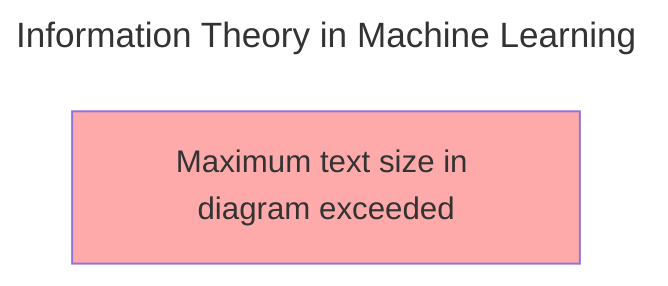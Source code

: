 ---
title: Information Theory in Machine Learning
description: This review gives a comprehensive study of application of information theory in Machine Learning methods and algorithms.
author: Srishti Saha
---

# Introduction
Information can be represented as bits. One bit of information allows us to choose between two equally probable, or equiprobable, alternatives. In other words, in a scenario with 2 equiprobable choices, if you get an instruction to choose one of the choices, that is one bit of information. Say, each instruction can be represented as a binary digit (0='choice 1' and 1='choice 2') then this binary digit provides you with one bit of information. In the case of 'n' sequential forks, with 'm' final choices (destinations), then m= 2^n^. In other words, n= log~2~m. Information is thus, an ordered symbol of sequences to interpret its meaning. 

Please note: A binary digit is the value of a binary variable, whereas a bit is an amount of information. A binary digit (when averaged over both of its possible states) can convey between zero and one bit of information.

By now, we know what information means. It is a mathematical representation of uncertainty. Let us now understand what information theory is. 

\begin{figure}[h!]
\centering
\includegraphics[width=0.65\textwidth]{./images/information_prob.png}
\caption{A binary symmetric channel showing probability of incorrect transmission of message given the transmitted symbol is x and the received symbol is y}
\end{figure}

When we transmit data, for instance, a string of bits, over a communication channel or any computational medium, there is a probability (say 'p') that the received message will not be identical to the transmitted message. An ideal channel is where this probability (p) is zero (or almost 0). However, most real world channels have a non zero probability 'f' of incorrect transmission of information and a probability of (1 minus f) that each bit of information will be transmitted correctly. Given this probability of error, one needs to find solutions to reduce the same in order to transmit information with minimum error. One can use the 'physical solution' where one needs to revamp the physical attributes of the communication channel, for instance the circuitry. However, this might increase the operational cost. An alternative solution is to update the system using 'information theory' and 'coding theory'. Under these solutions, we accept the given noisy physical channel in its current form. We then add communication systems to it so that we can detect and correct the errors introduced by the channel. This system normally comprises of an encoder and decoder. The 'system' solutions can help you design a reliable communication channel with the only additional cost of computations of an encoder and a decoder. While coding theory helps you design the appropriate decoder and encoder, information theory helps you define the quality of information or content you can transmit. It can help you study the theoretical limitations and potentials of a system. 

Information theory treats information as a physical entity, like energy or mass. It deals with theoretical analyses of how information can be transmitted over any channel: natural or man-made. Thus, it defines a few laws of information. Let us assume a basic system for information flow as follows:

\begin{figure}[h!]
\centering
\includegraphics[width=0.65\textwidth]{./images/information_channel.png}
\caption{Information Channel: A message (data) is encoded before being fed into a communication channel, which adds noise. The channel output has the encoded message with noise that is decoded by a receiver to recover the message.}
\end{figure}

There are a few laws on information that can be derived from the above channel:

* There is a definite upper limit, the channel capacity, to the amount of information that can be communicated through that channel. 
* This limit shrinks as the amount of noise in the channel increases. 
* This limit can very nearly be reached by judicious packaging, or encoding, of data.

Essentially, information theory entails two broad techniques:
1. Data Compression (source coding): More frequent events should have shorter encodings
2. Error Correction (channel coding): Should be able to infer encoded event even if message is corrupted by noise

Both these methods require you to build probabilistic models of the data sources. This is why information theory is relevant to machine learning and data analytics. It not only helps you measure the accuracy of information contained in a data source, but also helps you improve results of predictive models that might be built on this data. Before we study how information theory can be applied to, let us study a few basic terms.

# Few important terms of Information Theory and Machine Learning

## Codewords
Information theory represents data in the form of codewords. These codewords are representation of the actual data elements in the form of sequence of binary digits or bits. There are various techniques to map each symbol (data element) with the corresponding codeword. 

## Variable Length Codes
One traditional way of assigning codewords to data elements would be to assign codes with fixed lengths, or every data element gets assigned a code of the same code length. Let us look at a visual representation of the same. If we have 4 values of a given variable, say 'Discount type' with the following 4 values: 'Promotion', 'Priority Customer', 'Repeat buy' and 'None'. If we assume that the 4 types of discounts are equally probable, they can safely be mapped to codewords of equal length, say 00, 01, 10 and 11, as shown in the image below:

\begin{figure}[h!]
\centering
\includegraphics[width=0.35\textwidth]{./images/fixed_length_code.png}
\caption{Fixed Length Encoding: Every data element here is assumed to have equal likelhood of occurrence. Hence, every code word have equal and fixed length (i.e. 2)}
\end{figure}

Now, if we know that discounts under 'Promotion' are more frequent than the rest and have been assigned the following probability values.

\begin{figure}[h!]
\centering
\includegraphics[width=0.35\textwidth]{./images/variable_length_code1.png}
\caption{Varying probabilities of each data element indicating the likelihood of occurrence of the event}
\end{figure}

We can then, design codes weighted according to these probability values. We design the code to reduce the total length of the message. Since one would transmit the most frequent terms (data elements) most number of times, you would want to associate the least length with the most frequent term. Hence, we design a code with the least number of bits for the most frequent data element. Let us look at an example of the same. 

\begin{figure}[h!]
\centering
\includegraphics[width=0.65\textwidth]{./images/variable_length_code2.png}
\caption{Variable Length Encoding: Every data element has been mapped to a sequence of binary codes of varying length according to the probability of occurrence}
\end{figure}

This variable-length code will now represent each data element in a unique and exclusive manner. Moreover, if you consider the vertical axis to visualize the probability of each word, p(x), and the horizontal axis to visualize the length of the corresponding codeword, L(x), let us compute the area covered by the encoding. This amounts to 1.75 bits, which is a reduction from a fixed-length encoding of 2 bits each for all the above terms. The fixed-length encoding would amount to 2 bits. 

## Optimal Encoding
The most optimal encoding has to strike a balance between the length of the message and the cost of the codeword. Let us look at how one affects the other. The cost of buying a codeword of length 0 is 1. This is because you are buying all possible codewords, and hence, if you want to have a codeword of length 0, you can’t have any other codeword. The cost of a codeword of length 1, like "0" or "1", is (1/2) because half of possible codewords start with "0" or "1" respectively. The cost of a codeword of length 2, like “01”, is (1/4) because a quarter of all possible codewords start with “01”. __In general, the cost of codewords decreases exponentially with the length of the codeword.__

Refer to the image below:
\begin{figure}[h!]
\centering
\includegraphics[width=0.65\textwidth]{./images/optimal_encoding1.png}
\caption{Cost of a codeword as a function of the length of the codeword}
\end{figure}

We know that the average length of the total code string is the function of the probability of each word and the length of the corresponding codeword. It can be represented as $p(x)*L(x)$. This average length contribution is related to the cost through the length of the codeword. The amount we pay decides the length of the codeword. The length of the codeword controls how much it adds to the average message length. We can picture the two of these together in the following way:

 \begin{figure}[h!]
\centering
\includegraphics[width=0.65\textwidth]{./images/optimal_encoding2.png}
\caption{Relationship between Average Length Contribution and Cost of the Codeword}
\end{figure}

Thus, we can clearly establish that shorter codewords cost higher and vice versa. 

\begin{figure}[h!]
\centering
\includegraphics[width=0.85\textwidth]{./images/optimal_encoding3.png}
\caption{Costs of long and short codewords}
\end{figure}

## Shannon Information Content
Let us consider a set of discrete random variables 'X' which contains a possible set of events {$a_{i}$} where 'i' represents the range of elements contained in the set 'X'. Shannon Information Content or Information Content is the measure of information contained in the event: $X=a_{i}$. Information content actually quantifies the surprisal of each outcome of any experiment. Higher the surprisal of an outcome, higher is the information content.

Thus, the information you can gain when an event occurs which had some probability value associated with it, can be represented as:
\begin{align}
\tag{1}
h(X=a_{i})= log_{2}(1/p(X=a_{i})) 
\end{align}

The above equation will show that as the value of probability 'p' increases, the information content decreases. You get a curve that looks something like this:
\begin{figure}[h!]
\centering
\includegraphics[width=0.85\textwidth]{./images/self_info.png}
\caption{The information content function versus probability values}
\end{figure}
The information content is measured in bits. It is also known as *self information*.

## Entropy
While designing an optimal codeword for our data elements above, we see that the average length contribution of a message and the cost of the same line up well. In other words, the height of the rectangle denoting the average length contribution of messages is almost equal to the maximum height of the exponential curve denting the cost of the codeword. Thus, if we slightly increase the length of the codeword, the message length contribution will increase in proportion to its height at the boundary, while the cost will decrease in proportion to its height at the boundary.
\begin{figure}[h!]
\centering
\includegraphics[width=0.65\textwidth]{./images/entropy1.png}
\caption{Proportionality of cost with the height of the message length contribution}
\end{figure}

We can also say that the cost to make the codeword for a data element 'a' shorter is p(a). Now, let us generalize this to any message 'X'. For a message 'X' with the likelihood of occurrence $p(X)$, the cost can be approximated as $p(X)$ too. We also know that the cost of a message of length 'L' is $1/2^L$. If we invert this to obtain the length of a message that costs a given amount (cost), we get: $L= log(1/cost)$. If we substitute the value of cost by $p(X)$, we derive 'L' as $log(1/p(X))$. Thus, the length of a message 'X' can be denoted in terms of its probability in the following equation:

\begin{align}
L(X)= log_{2}(1/p(X))
\end{align}

As we discussed earlier, there is a limit to how short an average message can get to communicate events effectively, from a particular probability distribution 'p' of events 'X'. This limit, the average message length using the best possible code, is called the entropy or Shannon entropy of 'p', $H(X)$. In other words, entropy is a measure of unpredictability of the state (X), or equivalently, of its average information content. The formula to represent entropy is as follows:

\begin{align} \label{eq:2}
H(X)= \sum_{X} p(X)log_{2}(1/p(X))
\end{align}

$H(X)$ can also be denoted by $H(p)$ where 'p' is the vector containing probabilities of each of the discrete events. Entropy is measured in bits too.

## Conditional Entropy
The average uncertainty about the output value (say 'Y') given an input value ('X') is the conditional entropy $H(Y|X)$. Here,  $H(Y|X)$ is,
‘the residual uncertainty (entropy) of 'Y' given that we know the value of 'X'’. Let us assume a channel with noise $\eta$ and input 'X' and output 'Y'. In this case, $H(Y|X)$ can also be represented as $H(\eta)$. It can be represented in the following form:

\begin{align}
H(Y|X)= \sum_{x \in X} p(x) \sum_{y \in Y}p(y|x)log_{2}(1/p(y|x)) 
\end{align}

The above equation can further be condensed into the following form:

\begin{align} \label{eq:4}
H(Y|X)= \sum_{x \in X, y \in Y} p(y,x) log_{2}(1/p(y|x))
\end{align}

You could modify this equation for a given value of the input, say $X = a_{i}$ in the following manner:

\begin{align}
H(Y|X=a_{i})= \sum_{y \in Y} p(y,x=a_{i}) log_{2}(1/p(y|x=a_{i}))
\end{align}

## Cross Entropy or Joint Entropy
If X and Y are discrete random variables and p(X,Y) is the value of their joint probability distribution at (, y), then the joint entropy or cross entropy of X and Y is:

\begin{align}
H(Y,X)= \sum_{x \in X, y \in Y} p(y,x) log_{2}(1/p(y,x))
\end{align}

Let's say you have two discrete distributions: p(x) and q(x) with common elements. One way of defining cross entropy would be:
the average length of code for communicating an event from one distribution with the optimal code for another distribution is called the cross-entropy. It can be represented so:
\begin{align}
H_{p}(q)= \sum_{x} q(x) log_{2}(1/p(x))
\end{align}

For continuous distributions, you can simply replace the discrete summation with integral functions. Cross-entropy is an important measure. It gives us a way to show how different two probability distributions are. The more different the distributions 'p' and 'q' are, the more the cross-entropy of 'p' with respect to 'q' will be bigger than the entropy of 'p'.

## Mutual Information
Let us consider a channel with inputs 'x', output 'y' and noise $\eta$. 
\begin{figure}[h!]
\centering
\includegraphics[width=0.55\textwidth]{./images/channel_mutual_info.png}
\caption{Channel design demonstrating an ideal communication channel}
\end{figure}

In the above channel $H(x)$ and $H(y)$ are the marginal entropies of the inputs and outputs respectively. $H(x|y)$ and $H(y|x)$ are the conditional entropies of the inputs given the outputs and vice versa respectively. We can now derive mutual information from this system. The mutual information $I(x, y)$ between two variables, such as a channel input 'x' and output 'y', is the average amount of information that each value of 'x' provides about 'y'. It can represented so:

\begin{align}
I(x, y) = H(y)- H(y|x) = H(y) − H(\eta) = H(x)+H(y)−H(x,y)
\end{align}

In terms of 2 two random variables 'X' and 'Y' , whose joint distribution is defined by $p(X,Y)$, mutual information can be represented in the following form:
\begin{align} \label{eq:9}
I(X, Y)=  H(Y)- H(Y|X)=\sum_{x \in X, y \in Y} p(x,y) log_{2}(p(x,y)/p(x)p(y))
\end{align}

Another metric that can be derived from the mutual information is the **variation of information**. The variation of information is the information which isn’t shared between these two variables ('x' and 'y'). We can define it like so:

\begin{align}
V(x,y)=H(x,y)−I(x,y)
\end{align}

The variation of information between two variables is zero if knowing the value of one tells you the value of the other and increases as they become more independent.

## Conditional Mutual Information
The conditional mutual information is defined as the expected value of the mutual information of two random variables given the value of a third. For random variables X, Y, and Z, it can be represented as $I(X;Y|Z)$. Let us look at a representation of these three variables in the form of a Venn diagram:
\begin{figure}[h!]
\centering
\includegraphics[width=0.45\textwidth]{./images/multivariate_info.png}
\caption{Channel design demonstrating an ideal communication channel}
\end{figure}

Mathematically, it can be defined as:
\begin{align}
I(X;Y|Z)=\sum_{z \in Z} p_{Z}(z) \sum_{x \in X} \sum_{y \in Y}p_{X,Y|Z}(x,y|z) log(p_{X,Y|Z}(x,y|z)/(p_{X|Z}(x|z)p_{Y|Z}(y|z))) 
\end{align}

This can be simplified to:

\begin{align} \label{eq:12}
I(X;Y|Z)=p_{X,Y,Z}(x,y,z)log((p_{Z}(z)p_{X,Y,Z}(x,y,z))/(p_{X,Z}(x,z)p_{Y,Z}(y,z)))
\end{align}

The above entity is greater than '0' for discrete, jointly distributed random variables X, Y and Z. The above probability mass functions represented by 'p' can be evaluated using conventional definitions of probability.

## Multivariate mutual information
Multivariate mutual information (MMI) or Multi-information is the amount of information about Z which is yielded by knowing both X and Y together is the information that is mutual to Z and the X,Y pair, written as $I(X,Y;Z)$. In the above Venn diagram, it is the central part of the diagram. Mathematically, a general form of multi-information can be represented as a sum of entropies:
\begin{align}
I(X_{1};X_{2};.....;X_{n})= - \sum_{T \subseteq (1,2,...,n)}(-1)^{|T|}H(T)
\end{align}

Positive MMI is typical of common-cause structures. For example, clouds cause rain and also block the sun; therefore, the correlation between rain and darkness is partly accounted for by the presence of clouds, $I(rain;dark|cloud) \le I(rain;dark)$. The result is positive MMI $I(rain;dark;cloud)$. A condition where $I(Y;Z|X) \ge I(Y;Z)$ indicates a negative MMI $I(X;Y;Z)$.

## Channel Capacity
The measure channel capacity basically helps us answer how fast can we transmit information over a communication channel. One of the most common and convenient channels used is the *additive channel*. This channel adds noise ($\eta$) to the encoded input values as they pass through the channel, so that the channel output is a noisy version 'y' of the channel input 'x'. It looks something like this:
$$y=x+\eta$$
The channel capacity 'C' is the maximum amount of information that a channel can provide at its output about the input. It is often represented as:

\begin{align} \label{eq:14}
C=max(I(x,y))
\end{align}

where $(I(x,y))$ is the mutual information of the inputs and the output.

The rate at which information is transmitted through a channel can be determined using the entropies of three variables: 

1. the entropy $H(x)$ of the input, 
2. the entropy $H(y)$ of the output,  
3. the entropy $H(\eta)$ of the noise in the channel. 

A output entropy is high then this provides a large potential for information transmission. It depends on the input entropy and the level of noise. If the noise is low, then the output entropy can be as close to the channel capacity. his further explains and reinforces equation \ref{eq:12}.However, channel capacity gets progressively smaller as the noise increases. Capacity is usually expressed in bits-per-usage (bits per output), or bits-per-second (bits/s). The **Shannon-Hartley theorem** states that the channel capacity (C) is given by:

\begin{align}
C = B log_{2}(1 + S/N)
\end{align}

Here, $(S/N)$ is the signal-to-noise ratio of the channel. 'B' is the bandwidth of the channel in Hertz and C is represented in bits-per-second. 

## Information Divergence
Information divergence is a measure of dissimilarity of content of two probability distributions. This is a general concept that is used across various domains to compare distributions and the information content of the same. In a lot of machine learning objectives, it can be used as an approximation of the form $x \sim \mu$, where $x > 0$ is the observed data (input) and $\mu$ is the approximation given by the model.

There is a large variety of information divergences. Most of them are distance metrics. We are covering one of them in the next section. 

## Relative entropy or Kullback–Leibler divergence
KL divergence stands for Kullback-Leibler divergence. If we have two distributions $p(x)$ and $q(x)$, defined for the same set of events, KL divergence helps you determine the difference between these distributions. It is closely related to relative entropy, and information divergence. It is a non-symmetric measure of the difference between two probability distributions. This means that the divergence of $q(x)$ from $p(x)$, denoted by $D_{KL}(p||q)$ or $D_{KL}(p(x), q(x))$, is a measure of the information lost when q(x) is used to approximate p(x). It implies that $D_{KL}(p(x), q(x))!= D_{KL}(q(x), p(x))$. For two discrete distributions, such that $p(x)>0$ and $q(x)>0$, it can be represented in the following way:

\begin{align}
D_{KL}(p(x), q(x))=D_{KL}(p||q)= H(p,q)-H(p)= \sum_{x}p(x)log(p(x)/q(x)) 
\end{align}

Thus, KL divergence or relative entropy measures the expected number of extra bits required to code samples from $p(x)$ when using a code based on $q(x)$, instead of using a code based on $p(x)$. Since KL divergence is a measure of dissimilarity or a distance, it is closely related to cross entropy and mutual information. If you remember from the last section, 'variation of information' quantifies the notion of distance, between different variables. However, it differs slightly from KL divergence. 

KL divergence gives us a distance between two distributions over the same variable or set of variables. In contrast, variation of information gives us distance between two jointly distributed variables. KL divergence talks about divergence between distributions, while variation of information does the same within a distribution.

KL divergence is not a symmetric measure (i.e. $D_{KL}(p(x), q(x))!= D_{KL}(q(x), p(x))$), we get two objective functions to optimize while approximating p(x) in a loss-less manner efficiently. These functions are:

1. Minimizing the **forward KL divergence**: $arg min_{\theta} D_{KL}(P||Q_{\theta})$
2. Minimizing the **reverse KL divergence**: $arg min_{\theta} D_{KL}(Q_{\theta}||P)$

Both the above optimization functions actually cause different types of approximations. Let us look at each one of them in a little detail:

### Forward KL
Let us start with the base equation of Forward KL:
\begin{align}
arg min_{\theta} D_{KL}(P||Q_{\theta})
\end{align} 

Let us start expanding equation \ref{eq:14}. On substituting the value of KL divergence, with its expansion from equation \ref{eq:12}:
$$arg min_{\theta} D_{KL}(P||Q_{\theta}) = \mathbb{E}_{x\sim P}[log(1/q(X))]+ \mathbb{E}_{x\sim P}[log(1/p(X))]$$
This can also be written as:

\begin{align}
arg min_{\theta} D_{KL}(P||Q_{\theta}) = \mathbb{E}_{x\sim P}[log(1/q(X))]- H(p(X))
\end{align} 

In the above equation, the first element is the cross entropy between P and Q (also denoted by H(p,q) while the second element $H(p(X))$ is the entropy of 'P'(also represented as $\mathbb{E}_{x\sim P}[-log(p(X))]$). Since the entropy of $p(X)$ is fixed the final equation takes the following form:
\begin{align}
arg max_{\theta} D_{KL}(P||Q_{\theta}) = \mathbb{E}_{x\sim P}[log(1/q(X))]
\end{align} 

The above equation looks similar to the maximum likelihood estimation objective in machine learning exercises. This objective will sample points from p(X) and try to maximize the probability of occurrence of these points under q(X). **mean-seeking behaviour**, because the approximate distribution Q *must* cover all the modes (frequent events) and regions of high probability in P.
In short, **"Wherever P has high probability, Q must also have high probability."**Let us look at an example of an approximate distribution for the same:
\begin{figure}[h!]
\centering
\includegraphics[width=0.55\textwidth]{./images/forward_kl.png}
\caption{Approximate distribution for minimization of forward KL divergence}
\end{figure}

In the above diagram, the approximate distribution Q centers itself between the two modes of P, so that it can have high coverage of both. The 'forward KL divergence' optimization technique does not penalize Q for having high probability mass where P does not.

#### Application of forward KL divergence
Now, in supervised learning techniques employing 'empirical risk minimization', we use a dataset of samples $D={(x_{i},y_{i})}$ from some ground-truth data distribution $P(x,y)=P(x)P(y|x)$. In supervised learning we aim to learn a model that maps data elements X to Y in the following manner: $f:X→Y$. This model should eventually minimize the empirical risk of the model, which is determined by a parameter defining loss of information, also called *loss function"" $L(f(x),y)$. A loss function is a mapping function that associates an event to a real number or a value with some "cost". We will talk about the loss functions in detail later. We need to optimize the loss function (reduce the cost) over some distribution of models $f_{\theta}$. This creates an optimization objective function as follows:

\begin{align}
arg min_{\theta} \mathbb{E}_{(x,y)\sim D}[L(f_{\theta}(x),y)] 
\end{align}
Optimizing this objective is equivalent to minimizing the divergence from an approximate distribution($Q_{\theta}$) to the true data distribution($P$). This concept can be extended to both regression and classification in the following ways:

1. Regression with Mean-Squared Error Loss: In regression, one of the significant loss functions is the mean-squared error. We aim to reduce the loss in order to get the most accurate predictions. If the distribution of your estimations can be represented as $q_{\theta}(y|x)$ which is normally distributed. The negative log-likelihood of this normal distribution can be defined as: $-log(q_{\theta})= (-1/2)||y-f_{\theta}(x)||^{2} + C$, where $f_{\theta}(x)$ are the results from the regression function and $y$ are the actuals. Minimizing the negative log-likelihood of this normal distribution is hence, equivalent to the mean-squared error loss.

2. Classification with Cross Entropy Loss: In this case, the approximate distribution (Q) is the result of the classification model. It is represented as a discrete event distribution parameterized by a probability vector (probability of an event belonging to a particular class). In classification you aim to reduce the cross entropy loss(or log loss) of the predicted results against the ground-truth.  

The above logic can be applied to any loss function. This way, we can improve the accuracy of the machine learning models. This concept is widely applied to supervised learning techniques. 

### Reverse KL
Let us start with the base equation of Reverse KL:
\begin{align}
arg min_{\theta} D_{KL}(Q_{\theta}||P)
\end{align} 

The equation for reverse KL can be written as:
$$arg max_{\theta} D_{KL}(Q_{\theta}||P) = \mathbb{E}_{x\sim Q_{\theta}}[log(p(X))]+ H[Q_{\theta}]$$
The above equation will sample points from Q and try to maximize the probability of these points under P. The entropy term encourages the approximate distribution to be as wide as possible. A good approximation under the reverse KL objective thus satisfies the below condition: **"Wherever Q has high probability, P must also have high probability."**

It is known as the **mode-seeking behaviour** because any sample from the approximate distribution Q *must* lie within a mode of P (since it's required that samples from Q are highly probable to occur under P). Let us look at an approximate distribution to visualize the same.
\begin{figure}[h!]
\centering
\includegraphics[width=0.55\textwidth]{./images/reverse_kl.png}
\caption{Approximate distribution for minimization of reverse KL divergence}
\end{figure}
As we see here,  the approximate distribution essentially encompasses the right mode of P. The reverse KL divergence does not penalize Q for not placing probability mass on the other mode of P.

#### Application of reverse KL divergence
Reverse KL divergence finds its application in reinforcement learning. The maximum-entropy reinforcement learning objective which is used in reinforcement learning models uses this principle extensively.

## Differential Entropy
While applying statistics to information theory, we come across a concept of maximum entropy probability distributions. Let us begin with a binomial event of flipping a coin. If a random variable 'X' represents the toss of a fair coin we have, $P(X=H)=p$ and $P(X=T)=(1−p)$ with $p\in [0,1]$. If we were to compute the entropy of all possible probability values, we will obtain a distribution.

## Loss functions
Loss functions are basically just objective functions that are applied to a lot of machine learning models. The functions take from the concepts of information theory. While a lot of loss functions are designed on the basis of information content or the entropy of datasets, there are a few others that use simple mathematical operations to measure the accuracy and performance of machine learning models. Let us refer to this image below:
\begin{figure}[h!]
\centering
\includegraphics[width=0.45\textwidth]{./images/loss_functions.png}
\caption{Some key loss functions in classification and regression models}
\end{figure}

Let us talk about a few loss functions in detail.

### Cross Entropy Loss and Log Loss
To understand the definition and application of this loss function, let us first understand that it is used in classification problems. This entropy-based loss function is widely used to measure the performance of classification algorithms that give the probability of a record belonging to a particular class as an output. Cross entropy is the more generic form of another loss function, called the **logarithmic loss** or log loss, when it comes to machine learning algorithms. While log loss is used for binary classification algorithms, cross-entropy serves the same purpose for multiclass classification problems. In other words, log loss is used when there are 2 possible outcomes and cross-entropy is used when there are more than 2 possible outcomes.

These loss functions quantify the price paid for the inaccuracy of predictions in classification problems by penalizing false classifications by taking into account the probability of classification. The generic equation of cross entropy loss looks like the following:
\begin{align} \label{eq:22}
CrossEntropyLoss= -(1/N) \sum_{i=1}^{N} \sum_{j=1}^{M} y_{ij} log_{2} p_{ij}
\end{align} 

Here, ‘M’ is the number of outcomes or labels that are possible for a given situation and 'N' is the number of samples or instances in the dataset. ‘$p_{ij}$’ is the model’s probability of assigning label 'j' to instance 'i' and '$y_{iy}$' depicts the outcome of the i-th instance with respect to the possible labels (j). Now, if you see the equations looks similar to the cross entropy equation above. Let us take an example for the same.

Let us assume a problem statement where one has to predict the range of grades a student will score in an exam given his attributes. If there are three possible outcomes: High, Medium and Low represented by [(1,0,0) (0,1,0) (0,0,1)]. Now, for a particular student, the predicted probabilities are (0.2, 0.7, 0.1). This indicates the predicted range of scores will most likely be ‘Medium’ as the probability is the highest there. Hence, the cross-entropy loss would be given as $-(((0)*log2(0.2)) + ((1)*log2(0.7)) + ((0)*log2(0.1)))=0.5145$.

The equation for cross-entropy loss (equation \ref{eq:22}) can be converted into log loss, by accounting for only two possible outcomes. Thus the formula looks something like this:

\begin{align}
LogLoss= -(1/N) \sum_{i=1}^{N} (y_{i}log_{2}p_{i} + (1-y_{i})log_{2}(1-p_{i}))
\end{align}
Following the same conventions as equation \ref{eq:1}, here $y_{i}$ depicts the outcome (the class) of the i-th instance. $p_{i}$ is the probability (outcome of the classifier) of the i-th instance assuming the value ‘$y_{i}$’. So if $y_{i}$ assumes the value '1', $(1-y_{i})$ would be equal to 0: the two classes of a binary classification problem. 

We have already spoken about **KL divergence** as a loss function for both regression and classification problems. Let us look at a few other loss functions.

### Focal Loss
Focal loss is an improvement of cross-entropy loss often used for object detection and neural networks. In problems like object detection, a major issue is caused by class imbalance due to the presence of large number of easily-classified background examples. Focal loss is one such loss function that tries to accommodate for this class imbalance. 
\begin{align}
FL(p_{t})=(1-p_{t})^{\gamma}log_{2}(p_{t})
\end{align}
Here, $p_{t}$  is defined the following way:

$$p_{t}= p: when(y=1); (1-p):otherwise $$ 
This basically indicates the two possible outcomes of a binary classifier.

This loss function is a dynamically scaled log loss function, where the scaling factor $(1-p)^{(\gamma)}$ decays to zero as confidence in the correct class increases. This scaling factor can automatically down-weight the contribution of easy examples (examples present in large numbers) during training and rapidly focus the model on hard examples (sparse examples). Focal loss enables the user to train a high-accuracy, one-stage detector that significantly outperforms the alternatives of training with hard example mining. Focal loss can be depicted used the below graph:

\begin{figure}[h!]
\centering
\includegraphics[width=0.45\textwidth]{./images/focal_loss.png}
\caption{Focal loss adds a scaling factor to standard cross entropy loss}
\end{figure}

Here, we see that the focal loss function adds a factor $(1-p_{t})^{\gamma}$ to the standard binary loss function. The relative loss for well-classified easy examples (having $(p_{t}>0.5)$) is reduced for all ${\gamma>0}$. As the value of $\gamma$ increases this loss further reduces towards the tail of the plots. In the above curve, the line corresponding to $(\gamma=0)$ represents the cross entropy (CE) loss or more specifically, the log loss function.

There are several other functions that use probability-based concepts, not necessarily based on entropy and information content. You can explore their use and application according to your requirements and the kind of model you are trying to evaluate.

## Learning Rate
Learning rate, also called step-size, is a model-hyperparameter that tells us how to adjust the weights of our model network with respect to the loss gradient function. This concept comes from the optimization functions we saw previously. When applied to machine learning, learning rate helps determine how to change the parameters of a model for it to converge the best, or have the most accuracy. In other words, if we have a hypothesis or model represented in the following manner:

\begin{align}
h_{\theta}= \theta_{0}+\theta_{1}x
\end{align}
We have to alter the weights $(\theta_{0},\theta_{1})$ so that the above equation best estimates $h_{\theta}$. We thus apply the gradient descent (partial derivative) operation here and find the following relationship between the old and new weights:
$$new_weight = existing_weight — learning_rate * gradient$$
More precisely, it can be represented in the following manner:

\begin{align} \label{eq:26}
\theta_{1}:=\theta_{1}-\alpha(\delta J(\theta_{1})/\delta\theta_{1})
\end{align}
In the above equation '$\alpha$' is the learning rate. This basically depicts to what extent the newly acquired information about a dataset or a model overrides old information. The aim is to arrive at an optimal learning rate. This is because an optimal learning rate will give the best performance of the model i.e. least loss of information.
\begin{figure}[h!]
\centering
\includegraphics[width=0.45\textwidth]{./images/learning_rate1.png}
\caption{Effect of learning rate on loss function of a model}
\label{fig:lr1}
\end{figure}

As we see above (\ref{fig:lr1}), the learning rate cannot be set either be too high or too low. This is because, with a very high learning rate, the next point in the equation \ref{eq:26} above will perpetually bounce haphazardly across the minima of the curve (refer to 
\ref{fig:lr2} below). With the value of $\alpha$ too low, it might take too much time trying to converge the model. This will cost you computational power and time. 
\begin{figure}[h!]
\centering
\includegraphics[width=0.65\textwidth]{./images/learning_rate2.png}
\caption{Effect of learning rate on gradient descent of a model}
\label{fig:lr2}
\end{figure}

## Information Gain
Information Gain is a key concept of information theory that applies significantly to machine learning. While building a machine learning model on an existing dataset, there are several attributes or fields that contribute to the information content of the dataset and thus the accuracy of the model. The addition or removal of these features can alter the performance of the model. 

Information gain is the amount of information or entropy that is gained by knowing the value of the attribute. This is given by calculating the difference of the entropy of the distribution after the attribute is added from the entropy of the distribution before it. It basically measures how much “information” a feature gives us about the class. The largest information gain is a desirable state. Often, information gain is a key concept used in building *decision trees*. Decision Trees algorithms always try to maximize information gain. Information gain of a dataset can be represented by the following formula:

\begin{align} \label{eq:27}
InformationGain= entropy(Parent Dataset)- [Weighted Average]*(entropy(Child Dataset))
\end{align} 

Information Gain is largely used in decision tree models to define the rules and make the necessary splits at each stage.

## Information Bottleneck Method
The *Information Bottleneck* (IB) method is a technique of maximization of information that has a lot of applications across various fields. In machine learning, it is used in dimensionality reduction, clustering and even in deep learning. Let us first look at how this principle works.

Suppose you have a system with input $x\in X$ and a corresponding output (or another signal) such that $y\in Y$. We first start with computing how much information X gives about Y. This would be the mutual information $(I(X,Y))$. The mutual information should be a positive variable (i.e. Y must not be independent from the original signal X). Now, we need to encode and find a short code $(X_{E})$ for $X$ such that the relevant information about $Y$ is preserved to its maximum capacity. This is the Information Bottleneck (IB) method. IB method attempts to minimize the quantity $I(X, X_{E})$ to gain maximum compression while maximizing the mutual information $I(X_{E},Y)$. Here, $X_{E}$ is the information bottleneck. 

The information between these variables can be best represented in the following manner:
\begin{align}
I(X_{E},Y)=\sum_{y \in Y}\sum_{x_{E}\in X_{E}}p(y,x_{E})log(p(y,x_{E})/(p(y)p(x_{E})))\le I(X,Y)
\end{align}
This is because most real-world compression systems are lossy compressions. Lossy compressions cannot convey more information than the original data (X). In this process, there is a trade-off between *compressing the representation* and *preserving meaningful information*. There is no single right solution for the trade-off. We are looking for a solution that keeps a fixed amount of meaningful information about the relevant signal 'Y' while minimizing the number of bits from the original signal 'X' (maximizing the compression). The solution to the same is as follows:

\begin{align}
min_{p(X_{E}|X)}[(I(X,X_{E}))-(\beta(I(X_{E},Y)))]
\end{align} 

Here $\beta$ is the Lagrange multiplier attached to the constrained meaningful information while maintaining the normalization of the mapping $p(X_{E}|X)$ for every $x$. $\beta$ reflects the trade-off between compression and preservation of mutual information. 

### Application of IB method in Machine Learning

1. Information Bottleneck method can widely be used in **dimensionality reduction**. This is because we need to compress the base dataset into its most concise form i.e. reduce the dimensions (attributes) in a dataset so as to retain the maximum information contained in the base dataset. We need to strike a balance between the number of attributes in the dataset and the information those attributes carry collectively.
2. IB method also finds its application in **clustering**. Clustering is viewed as lossy data compression because the identity of individual points is replaced by the identity of the cluster to which they are assigned.  Information theory is relevant in this context as two points can be clustered together if this merger does not lose too much information about the relevant variable. For instance, you can improve the performance of K-means clustering to converge at the best possible clusters with maximum information using the minimization constraint as defined in equation \ref{eq:27}.
3. IB method can also be used in another specific case of clustering i.e. **topic modelling and document summarization and clustering**. For this, it first generates a partitioning of the words (with encoded words: $p(W_{E}|W)$), which is supposed to preserve information about the documents. Then, the original
document representation is replaced by a representation based on the word-clusters. Then, a partitioning of the documents $p(D_{E}|D)$ is found that preserves information about the words.

## Rate Distortion Theory
In information theory, rate distortion theory describes lossy data compression i.e. the method of compressing data to the minimum number of bits such that it can be reconstructed at the other end of the channel. Rate distortion theory helps determine the minimal number of bits per symbol, as measured by the rate $R$, that should be communicated over a channel, so that the source (input signal) can be approximately reconstructed at the receiver (output signal) without exceeding an expected distortion $D$.

In the most conventional cases, distortion is measured as the expected value of the square of the difference between input and output signal (i.e., the mean squared error). Let us consider a channel consisting of an encoder and a decoder.
\begin{figure}[h!]
\centering
\includegraphics[width=0.45\textwidth]{./images/Rate_distortion.png}
\caption{Rate distortion encoder and decoder }
\end{figure}

Here, $X$ is the input and $Y$ is the encoded output. The decoder transforms this signal $Y$ into $\hat X$ or $X'$. In the above channel, we can define distortion measures or functions in two common ways: 

* Hamming Distortion

\begin{align}
d(X,\hat X)= 0: if X=\hat X; else =1: if X\neq \hat X
\end{align}

* Squared-error Distortion

\begin{align}
d(X,\hat X)= (X- \hat X)^2
\end{align}

# Information Theory in Feature Engineering
Knowledge discovery is a process that helps you engineer features or attributes in a base dataset to improve the performance of the machine learning models. Information theory has a lot of 'information measures' or metrics that can help you evaluate the importance and relevance of each new attribute that you develop. For instance, if you develop new attributes in a dataset, you should use measures like mutual information and conditional entropy to evaluate how significant an explanatory variable is with respect to the target or the dependent variable. 

We have already seen in the sections above that conditional entropy determines how two variables are correlated. If $H(Y|X=x_{i})$ represents the conditional entropy of a variable 'Y' given $X=x_{i}$. Let us assume that 'Y' represents the target variable in a machine learning model and 'X' is an explanatory variable, say a categorical variable with several labels $(x_{i})$ where 'i' specifies the number of unique labels of the variable 'X'. In this case, we need to ensure that $H(Y|X=x_{i})$ when aggregated for all 'i' is close to zero. This is because *$H(Y|X)=0$ if and only if the value of 'Y' is completely determined by the value of X.* The value of conditional entropy $H(Y|X)$ is equal to $H(Y)$  if and only if 'Y; and 'X' are independent random variables. Our aim while designing and collecting variables is to achieve a conditional entropy value of close to '0'. In terms of mutual information, we need to collate and engineer features such that the mutual information between 'Y' and 'X' is maximized. Below is a table of some important information measures that we have already covered so far, that can be used for this purpose.

\begin{figure}[h!]
\centering
\includegraphics[width=0.55\textwidth]{./images/info_measures.png}
\caption{Information Measures that can be used as learning and content measures}
\end{figure}

An automated, relatively new of method of deriving and creating features is feature learning. It helps you automatically discover (or learn) the data transformations and representations needed for feature detection in a dataset. You can conduct two types of feature learning techniques: 1) Supervised: where features are learned using labeled input data, and 2) Unsupervised: where features are learned with unlabeled input data. Rate distortion theory is widely used in feature learning- both supervised and unsupervised. If $X$ is the instance in your dataset and $Z$ represents the feature, the objective is to optimize the mutual information between $X$ and $Z$ such that $I(X,Z)$ is bounded by a minimum value of a distortion function. This means that we could design a distortion function $d(X,Z)$ that quantifies the quality of the feature map $I(X,Z)$ and place lower bounds on the same to ensure that the loss of compression/data transformation is minimal. 

# Information Theory in Feature Selection
While feature engineering includes generation of data, feature selection is a key step in machine learning where you select the most important and relevant features for the given problem statement. Information theory is a key concept used in this step. You can design your optimization function using measures from information theory. Let us look at a few possible techniques.

## Mutual Information
As we see in equation \ref{eq:2}, Shannon's definition of entropy relies on class prior probabilities. Let us also factor condition entropy in from equation \ref{eq:4}. Let us assume a classification problem with class identities of the target variable represented as 'C'. If 'X' represents your feature space vector, the uncertainty of the class identity can be quantified using the conditional entropy:
$$H(C|X)= \sum_{x \in X} p(x) \sum_{c \in C}p(c|x)log_{2}(1/p(c|x)) $$

The amount by which the class uncertainty is reduced after having observed the feature vector 'X' is called the mutual information, $I(C,X) = H(C)- H(C|X)$. Mutual Information can also be defined using equation \ref{eq:9} above. Since mutual information measures independence between two variables, in this case between C and X. It is 0 when $p(c,x)= p(c)p(x)$ i.e. when the joint density of C and X can be defined as a direct product of marginal densities, which is the condition for independence of the two variables. (This condition can also be defined as the Kullback-Leibler divergence measure between $p(c,x)$ and $p(c)p(x)$.) Now, we need to design an optimization objective function such that the mutual information between C and X is maximized or $H(C|X)$ is minimized. There are a few constraints for the same.

1. **Lower Bound**: A lower bound to the probability of error when estimating a discrete random variable 'C' from another random variable 'X' can be defined using Fano's bound. It can be represented as:
$$Pr(c \neq \hat{c} ) \ge (H(C|X)-1)/log(N_{c}) = (H(C)-I(C,X)-1)/log(N_{c})$$
Here, $\hat{c}$ is the estimate of C after observing a sample of X, which can be scalar or multivariate and $N_{c}$ represents the number of different classes. We are trying to optimize the probability that $(\hat{c} \neq c)$. This lower bound on error probability is minimized when the mutual information between C and X is maximized. If we find such features, we can achieve the lowest possible bound to the error of a classifier.

2. **Upper Bound**: The upper bound that can be set on the probability error can be represented as follows:
$$Pr(c \neq \hat{c} ) \le 1/2(H(C|X))= 1/2(H(C)-I(C,X))$$
Both the upper and lower bounds can be minimized by either maximizing the mutual information between C and X or by minimizing H(C|X).

### Application of optimization of mutual information for feature selection
The idea of using mutual information is to design an objective function that runs on your high dimensional training data. Let us represent the training dataset as $(x_{i},c)$ where $x_{i}$ is the feature space and $c$ represents the various classes. The objective is to find a transformation $g$ (or its parameter or weight vector $w$) such that $\hat{x_{i}} = g(w,xi)$ maximizes $I(C,\hat{X})$, the mutual information between transformed data $\hat{X}$ and class labels $C$. For this process to work, we need to estimate $I(C,\hat{X})$ as a function of the dataset in a differentiable form. This process will be a reiterative and recursive process till you find the most optimized solution. To find the factor for the learning process, a gradient ascent (representing the learning parameter) can be performed on $I(C,\hat{X})$. This process can be represented best using the below diagram.
\begin{figure}[h!]
\centering
\includegraphics[width=0.40\textwidth]{./images/MI_optimization.png}
\caption{Feature selection by maximizing the mutual information between class labels and transformed features.}
\end{figure}

## Renyi Entropy
We know that mutual information can be computed using probability mass functions. Histograms are one of the most popularly used probability mass functions. However, they are parametric. The issue with parametric methods of estimating information measures is that they work well with 2 or 3 variables. However, with non-parametric methods, you can evaluate and compare multiple variables. This is ideal for high-dimensional data. One of the non-parametric evaluations of entropy in the Renyi Entropy. 

Renyi’s quadratic entropy is a generalized form of Shannon's entropy that we have covered earlier. It can be represented in the following manner:
\begin{align}
H_{\alpha}(X)= (1/(1-\alpha))log_{2}(\sum_{i=1}^{n} (p_{i}^{\alpha}))
\end{align}
As we see above, for the value $(\alpha=1)$, the equation provides Shannon entropy. $\alpha$ can assume values $[0,\infty]$. However, Renyi's entropy has computational advantages in the sense that this parametric measure helps you find a distribution (instead of a particular entropy value) that maximizes or minimizes the entropy given some constraints. For continuous variables, you can use the integral operation instead of the discrete aggregation. 

The above metrics can then be used to compute mutual information of a class variable with respect to the features. The aim would be to select features such that the mutual information is maximized. 

# Information Theory in Model Selection
Model selection is an important bit in machine learning. With an increasing number of algorithms available for both supervised and unsupervised, it is necessary we choose the best model. This means we also need to penalize model for complexity when the model introduces more complexity than what is needed to fit the regularities of the data. We need to find a model that has an optimal goodness-of-fit and generalization (or generalizability). Generalization basically helps you avoid overfitting of the model. It is claimed that as the model complexity increases, the goodness-of-fit increases but the generalization ability of the model decreases. In other words, a very complex model shows a tendency of overfitting. Below is an image representing the same.
\begin{figure}[h!]
\centering
\includegraphics[width=0.40\textwidth]{./images/model_selection.png}
\caption{Relationship between generalizability and model fit for varying degrees of model complexity}
\end{figure}

Let us now look at a few methods of model selection. A few common ways of selecting the best model are as follows:

## AIC: Akaike Information Criterion
The Akaike Information Criterion (AIC) is a way of selecting a good model from a set of models. It is based on the concept of KL divergence. In simple terms, it ensures that the best model hence selected minimizes the Kullback-Leibler (KL) divergence between the model and the truth. In general, AIC can be defined in the following manner.

\begin{align}
AIC= 2K - 2(log(\hat{L}))
\end{align}
Here, $K$ is the number of model parameters (the number of variables in the model plus the intercept) required to make the model estimations. $\hat{L}$ denotes the maximum likelihood function of the model and thus $log(\hat{L})$ is the log-likelihood of the model. It can also be represented as:
$$AIC= 2K + T log(RSS)$$
Here, $RSS$ denotes the residual sum of squared errors, $T$ denotes the number of observations and K stands for the model parameters or regressors. If you have a set of models for your given data, the preferred model is the one with the smallest AIC value. In the above equations we see that AIC rewards goodness-of-fit (represented by the element with the likelihood function). However, it also penalizes a model by a factor that is an increasing function of the number of parameters (K). This penalty discourages overfitting, because increasing the number of parameters in the model generally improves the goodness of its fit. 

The above equation is slightly modified for small sample sizes (i.e. $T/K \le 40$). It can be represented as a second-order AIC (or $AIC_{C}$)

\begin{align}
AIC_{C}= 2K - 2(log(\hat{L})) + (2K(K+1)/(T-K-1))
\end{align}
The above equation follows the same conventions as the previous equation. Every model will thus have an AIC. Let us briefly see how to understand and use an AIC score. In a given set of R models, let us list the AIC values of each of these models by $AIC_{1}, AIC_{2}, AIC_{3}, ..., AIC_{R}$. Let $AIC_{min}$ be the minimum of those values. Then the quantity $exp((AIC_{min}-AIC_{i})/2)$ is proportional to the probability that the i-th model minimizes the (estimated) information loss. 

While AIC seems to be a reliable measure for selecting models, there are a few caveats in the same. AIC can only compare a given set of models and not determine the absolute quality of a model. In other words, it will give you the best model out of the set of models you have (relative quality), but there might be another model outside your sample set that is a better model. Moreover, it is advised to not use AIC for comparing a large number of models. 

## BIC: Bayesian information criterion
Bayesian information criterion (BIC) or Schwarz information criterion (also SIC, SBC, SBIC) is yet another information measure for model selection. It is closely related to AIC and can be interpreted in the same manner i.e. the model with the smallest BIC value is the best model. It can be defined as:

\begin{align}
BIC= log(T)K-2log(\hat{L})
\end{align}
As we see, there is not much difference between the equations for AIC and BIC. Following the same conventions as earlier, we see that the penalty term has an extra weightage by a factor of the number of observations. As a result, penalty for additional parameters is more in BIC than AIC.

One advantage of using BIC over AIC is that AIC generally tries to find an unknown model that has a high dimensionality. This means that all the models might not be true models in AIC. On the other hand, the Bayesian Information Criteria or BIC comes across only true models. This also implies that BIC is more consistent as compared to AIC while estimating for the best model.

## MDL: Minimum Description Length
It is a complex concept based on algorithmic coding theory that represents machine learning models and data as compressible codes. The working principle of MDL for model selection is as follows: **The best model is the one that provides the shortest description length of the data in bits by “compressing” the data as tightly as possible.**. In other words, this means that the model that requires the least number of bits to describe the actual data is the best. Like the other two methods described above, you need to choose a model with the least MDL (minimum description length). 

There are multiple methods to estimate the value of an MDL for a model. Some of them are:
1. Fisher Information Approximation (FIA)
2. Normalized Maximum Likelihood (NML)

The detailed description of these techniques are beyond the scope of the paper currently. 

# Information Theory in Regression
We have studied how KL divergence can be used in regression to reduce the mean -squared loss error. Let us also cover briefly how mutual information and linear regression might be highly related. 

We know from equation \ref{eq:9} that mutual information can be defined as $H(Y)- H(Y|X)$. Since regression is a form of continuous estimation, we would like to assess an information measure for continuous variables, like differential entropy. We also saw earlier that differential entropy of a Gaussian is equal to a constant plus the log of its standard deviation. We can extend this concept to the expression for mutual information, where both $H(Y)$ and $H(Y|X)$ are Gaussian distributions. While $H(Y)$ has a standard deviation of 1, $H(Y|X)$ represents the loss of information while estimating for Y from X (or the error) and hence has a standard deviation value of $\sigma_{e}$ i.e. standard deviation of the error term. On substituting the same in equation \ref{eq:9}, we get:

\begin{align} \label{eq:36}
I(X,Y)= H(Y)-H(Y|X)= [constant + log(1)]-[constant+log(\sigma_{e})]= -log(\sigma_{e})
\end{align}

Now, we know that r-squared $(R^{2})$ is a significant measure in regression that represents the explained variance in a target variable by the features/explanatory variables. Higher the value of $R^{2}$, lower is the error term or the loss of information while estimating Y from X. R-squared can also be represented as :
\begin{align}
R^{2}= 1-\sigma_{e}^{2}
\end{align}
This indicates, $\sigma_{e}$ can be defined as $\sqrt(1-R^{2})$. We can simply substitute this in the equation for mutual information above (equation \ref{eq:36}) and say that:

\begin{align}
I(X,Y)= log(1/\sqrt(1-R^{2}))
\end{align}
The above equations shows a direct relation between linear regression and mutual information. 

# Information Theory in Classification
We have covered the concept of cross entropy loss and log loss as standard loss functions for a lot of classification algorithms. These loss functions are used both in binary classification as well multiclass classifications. 

These loss functions can be used to refine the performance of your classification algorithms. You can refer to equation \ref{eq:22} for the generic form of cross entropy loss. A more custom form of the equation for binary classification  is the log loss function. 

We also saw how entropy is used to build decision trees. Entropy and information gain are used to construct each step of a decision tree. This can help you find the most relevant feature for a particular split in a decision tree. KL divergence is yet another significant information measure used in classification.

# Information Theory in Clustering
Clustering is a kind of unsupervised learning problem in machine learning. The goal of (hard) clustering is to assign data instances into one of the groups (clusters) such that the instances in the same cluster exhibit similar properties.We saw in the earlier sections how the Information Bottleneck method can be used for clustering by maximizing compression of individual data points into clusters while ensuring that the loss of information is reduced (or the mutual information is maximized). 

Rate-distortion theory is also used in clustering. It finds application in grouping input data into clusters such that the visualization is now driven by these groups instead of the individual elements. If the original data is also represented by $x$, with its corresponding cluster representation is depicted as $x_{c}$ of the clusters $c$. Then, each data element #$x \in X$ belongs to a cluster $c$ with a given conditional probability $p(c|x)$. We can differentiate between two different types of clustering: 

1. **hard clustering**, where each data element only belongs to one cluster and, thus, $p(c|x) = 1$ for a specific (correct) cluster and $p(c|x) = 0$ for the other clusters; and 

2. **soft clustering** where each data element is assigned to each cluster with a certain probability (in general, different from 0). Then, clustering can be seen as the process of finding class-representatives $x_c$ (or cluster centroids), such that the average distortion $d(x, x_{c})$ is small and there is a high correlation between the original data and the clusters . 

Furthermore, we can use the concept of mutual information for information theoretic clustering. 

## Mutual Information Criterion for Information Theoretic Clustering
Let us assume that 'Y' represents the cluster identities for your data elements and 'X' defines the features or the variables defining the attributes of these data points. The objective of clustering would be to maximize the mutual information of X and Y i.e. $I(X,Y)$.

From equation \ref{eq:9}, we know that $I(X,Y)= H(X)-H(X|Y)$. Now the entropy of the features (X) is independent of the type of clustering mechanism used. We thus need to evaluate the conditional entropy $H(X|Y)$ to evaluate our clusters. The objective thus boils down to minimizing $H(X|Y)$.

# Conclusion
The use of information theory extends beyond the applications described in this paper. Information theory can also be used in applications like selection of distance metrics for algorithms like KNN, creation of factor graphs for Bayesian Networks etc. 

There are basically two modes of applying information theory in the machine learning:
1. Apply fundamental information measures and concepts like entropy, mutual information, KL-divergence as objective functions or regularization terms in an optimization problem. This will help you improve the performance an existing algorithm or model.
2. Develop new algorithms and techniques using concepts from sophisticated information theory, such as rate-distortion theory and coding theory. This might help you provide additional insights for existing machine learning techniques and in that process, develop improvised versions of the existing algorithms.


# References

\begin{enumerate} 
  \item \textit{Visual Information Theory}. Retrieved from  \url{http://colah.github.io/posts/2015-09-Visual-Information/} 

  \item \textit{Information Theory: A Tutorial Introduction} \url{https://arxiv.org/pdf/1802.05968.pdf}

  \item \textit{KL Divergence for Machine Learning}. Retrieved from  \url{https://dibyaghosh.com/blog/probability/kldivergence.html}

  \item \textit{Information Theory, Inference, and Learning Algorithms}. Retrieved from \url{https://www.inference.org.uk/itprnn/book.pdf} 
  
  \item \textit{Focal Loss for Dense Object Detection} \url{https://arxiv.org/pdf/1708.02002.pdf}

  \item \textit{5 Regression Loss Functions All Machine Learners Should Know} \url{https://heartbeat.fritz.ai/5-regression-loss-functions-all-machine-learners-should-know-4fb140e9d4b0} 

  \item \textit{What is Entropy and why Information gain matter in Decision Trees?}. Retrieved from
 \url{https://medium.com/coinmonks/what-is-entropy-and-why-information-gain-is-matter-4e85d46d2f01} 

  \item \textit{The Information Bottleneck Method}. Retrieved from \url{https://arxiv.org/pdf/physics/0004057.pdf} 
  
  \item \textit{A Theory of Feature Learning}. Retrieved from \url{https://pdfs.semanticscholar.org/3d57/3042c43563a45e14636aaa5e9d29ec2af63f.pdf}
  
  \item \textit{Rényi Entropy}. Retrieved from \url{https://www.johndcook.com/blog/2018/11/21/renyi-entropy/} 
  
  \item \textit{How do I interpret the AIC}. Retrieved from \url{https://www.r-bloggers.com/how-do-i-interpret-the-aic/} 
  
  \item \textit{Model Selection Methods}. Retrieved from \url{https://faculty.psy.ohio-state.edu/myung/personal/model%20selection%20tutorial.pdf}
  
  \item \textit{Information Theory and Machine Learning}. Retrieved from \url{https://pdfs.semanticscholar.org/d6d9/b285738560963810bf15c68210a21b05de23.pdf}
\end{enumerate}